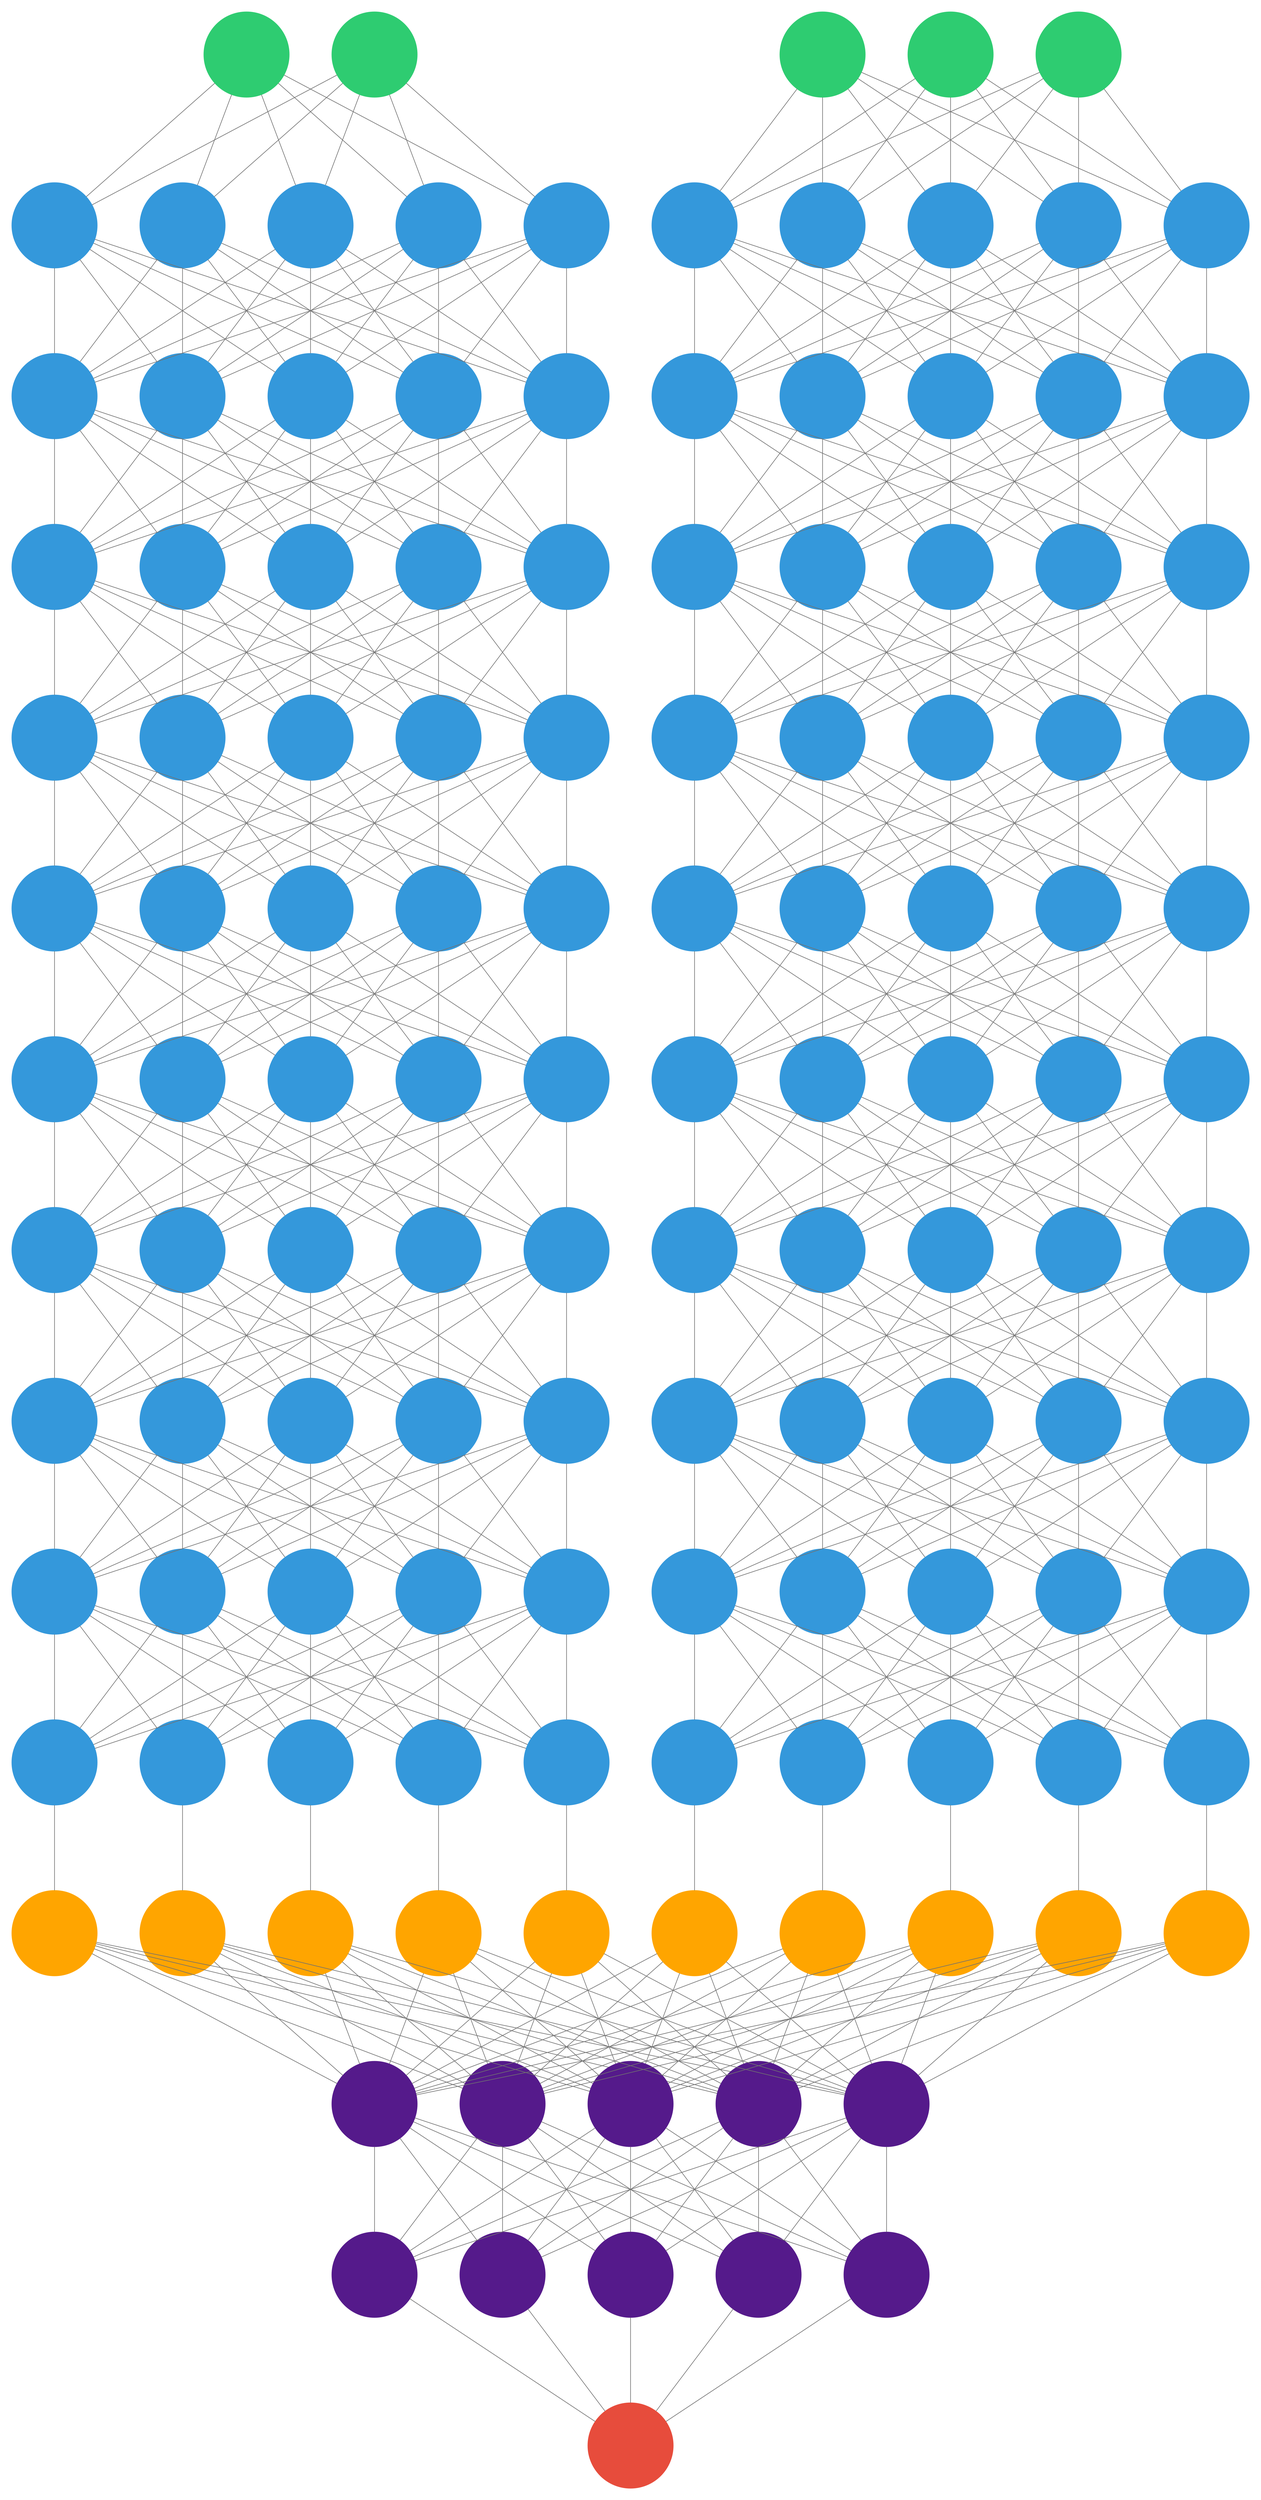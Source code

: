 digraph g {
	graph [nodesep=1 ranksep=2 splines=false]
	edge [arrowhead=none color="#707070"]
	subgraph cluster_intrinsic_input {
		color=white
		rank=same
		label="" labeljust=right labelloc=b
		intrinsic_input0 [label="" color="#2ecc71" fontcolor="#2ecc71" height=2 shape=circle style=filled width=2]
		rank=same
		intrinsic_input1 [label="" color="#2ecc71" fontcolor="#2ecc71" height=2 shape=circle style=filled width=2]
		rank=same
	}
	subgraph cluster_extrinsic_input {
		color=white
		rank=same
		label="" labeljust=right labelloc=b
		extrinsic_input0 [label="" color="#2ecc71" fontcolor="#2ecc71" height=2 shape=circle style=filled width=2]
		rank=same
		extrinsic_input1 [label="" color="#2ecc71" fontcolor="#2ecc71" height=2 shape=circle style=filled width=2]
		rank=same
		extrinsic_input2 [label="" color="#2ecc71" fontcolor="#2ecc71" height=2 shape=circle style=filled width=2]
		rank=same
	}
	intrinsic_input0 -> intrinsic_dense_00
	intrinsic_input1 -> intrinsic_dense_00
	intrinsic_input0 -> intrinsic_dense_01
	intrinsic_input1 -> intrinsic_dense_01
	intrinsic_input0 -> intrinsic_dense_02
	intrinsic_input1 -> intrinsic_dense_02
	intrinsic_input0 -> intrinsic_dense_03
	intrinsic_input1 -> intrinsic_dense_03
	intrinsic_input0 -> intrinsic_dense_04
	intrinsic_input1 -> intrinsic_dense_04
	subgraph cluster_intrinsic_dense_0 {
		color=white
		rank=same
		intrinsic_dense_00 [label="" color="#3498db" fontcolor="#3498db" height=2 shape=circle style=filled width=2]
		intrinsic_dense_01 [label="" color="#3498db" fontcolor="#3498db" height=2 shape=circle style=filled width=2]
		intrinsic_dense_02 [label="" color="#3498db" fontcolor="#3498db" height=2 shape=circle style=filled width=2]
		intrinsic_dense_03 [label="" color="#3498db" fontcolor="#3498db" height=2 shape=circle style=filled width=2]
		intrinsic_dense_04 [label="" color="#3498db" fontcolor="#3498db" height=2 shape=circle style=filled width=2]
	}
	extrinsic_input0 -> extrinsic_dense_00
	extrinsic_input1 -> extrinsic_dense_00
	extrinsic_input2 -> extrinsic_dense_00
	extrinsic_input0 -> extrinsic_dense_01
	extrinsic_input1 -> extrinsic_dense_01
	extrinsic_input2 -> extrinsic_dense_01
	extrinsic_input0 -> extrinsic_dense_02
	extrinsic_input1 -> extrinsic_dense_02
	extrinsic_input2 -> extrinsic_dense_02
	extrinsic_input0 -> extrinsic_dense_03
	extrinsic_input1 -> extrinsic_dense_03
	extrinsic_input2 -> extrinsic_dense_03
	extrinsic_input0 -> extrinsic_dense_04
	extrinsic_input1 -> extrinsic_dense_04
	extrinsic_input2 -> extrinsic_dense_04
	subgraph cluster_extrinsic_dense_0 {
		color=white
		rank=same
		extrinsic_dense_00 [label="" color="#3498db" fontcolor="#3498db" height=2 shape=circle style=filled width=2]
		extrinsic_dense_01 [label="" color="#3498db" fontcolor="#3498db" height=2 shape=circle style=filled width=2]
		extrinsic_dense_02 [label="" color="#3498db" fontcolor="#3498db" height=2 shape=circle style=filled width=2]
		extrinsic_dense_03 [label="" color="#3498db" fontcolor="#3498db" height=2 shape=circle style=filled width=2]
		extrinsic_dense_04 [label="" color="#3498db" fontcolor="#3498db" height=2 shape=circle style=filled width=2]
	}
	intrinsic_dense_00 -> intrinsic_dense_10
	intrinsic_dense_01 -> intrinsic_dense_10
	intrinsic_dense_02 -> intrinsic_dense_10
	intrinsic_dense_03 -> intrinsic_dense_10
	intrinsic_dense_04 -> intrinsic_dense_10
	intrinsic_dense_00 -> intrinsic_dense_11
	intrinsic_dense_01 -> intrinsic_dense_11
	intrinsic_dense_02 -> intrinsic_dense_11
	intrinsic_dense_03 -> intrinsic_dense_11
	intrinsic_dense_04 -> intrinsic_dense_11
	intrinsic_dense_00 -> intrinsic_dense_12
	intrinsic_dense_01 -> intrinsic_dense_12
	intrinsic_dense_02 -> intrinsic_dense_12
	intrinsic_dense_03 -> intrinsic_dense_12
	intrinsic_dense_04 -> intrinsic_dense_12
	intrinsic_dense_00 -> intrinsic_dense_13
	intrinsic_dense_01 -> intrinsic_dense_13
	intrinsic_dense_02 -> intrinsic_dense_13
	intrinsic_dense_03 -> intrinsic_dense_13
	intrinsic_dense_04 -> intrinsic_dense_13
	intrinsic_dense_00 -> intrinsic_dense_14
	intrinsic_dense_01 -> intrinsic_dense_14
	intrinsic_dense_02 -> intrinsic_dense_14
	intrinsic_dense_03 -> intrinsic_dense_14
	intrinsic_dense_04 -> intrinsic_dense_14
	subgraph cluster_intrinsic_dense_1 {
		color=white
		rank=same
		intrinsic_dense_10 [label="" color="#3498db" fontcolor="#3498db" height=2 shape=circle style=filled width=2]
		intrinsic_dense_11 [label="" color="#3498db" fontcolor="#3498db" height=2 shape=circle style=filled width=2]
		intrinsic_dense_12 [label="" color="#3498db" fontcolor="#3498db" height=2 shape=circle style=filled width=2]
		intrinsic_dense_13 [label="" color="#3498db" fontcolor="#3498db" height=2 shape=circle style=filled width=2]
		intrinsic_dense_14 [label="" color="#3498db" fontcolor="#3498db" height=2 shape=circle style=filled width=2]
	}
	extrinsic_dense_00 -> extrinsic_dense_10
	extrinsic_dense_01 -> extrinsic_dense_10
	extrinsic_dense_02 -> extrinsic_dense_10
	extrinsic_dense_03 -> extrinsic_dense_10
	extrinsic_dense_04 -> extrinsic_dense_10
	extrinsic_dense_00 -> extrinsic_dense_11
	extrinsic_dense_01 -> extrinsic_dense_11
	extrinsic_dense_02 -> extrinsic_dense_11
	extrinsic_dense_03 -> extrinsic_dense_11
	extrinsic_dense_04 -> extrinsic_dense_11
	extrinsic_dense_00 -> extrinsic_dense_12
	extrinsic_dense_01 -> extrinsic_dense_12
	extrinsic_dense_02 -> extrinsic_dense_12
	extrinsic_dense_03 -> extrinsic_dense_12
	extrinsic_dense_04 -> extrinsic_dense_12
	extrinsic_dense_00 -> extrinsic_dense_13
	extrinsic_dense_01 -> extrinsic_dense_13
	extrinsic_dense_02 -> extrinsic_dense_13
	extrinsic_dense_03 -> extrinsic_dense_13
	extrinsic_dense_04 -> extrinsic_dense_13
	extrinsic_dense_00 -> extrinsic_dense_14
	extrinsic_dense_01 -> extrinsic_dense_14
	extrinsic_dense_02 -> extrinsic_dense_14
	extrinsic_dense_03 -> extrinsic_dense_14
	extrinsic_dense_04 -> extrinsic_dense_14
	subgraph cluster_extrinsic_dense_1 {
		color=white
		rank=same
		extrinsic_dense_10 [label="" color="#3498db" fontcolor="#3498db" height=2 shape=circle style=filled width=2]
		extrinsic_dense_11 [label="" color="#3498db" fontcolor="#3498db" height=2 shape=circle style=filled width=2]
		extrinsic_dense_12 [label="" color="#3498db" fontcolor="#3498db" height=2 shape=circle style=filled width=2]
		extrinsic_dense_13 [label="" color="#3498db" fontcolor="#3498db" height=2 shape=circle style=filled width=2]
		extrinsic_dense_14 [label="" color="#3498db" fontcolor="#3498db" height=2 shape=circle style=filled width=2]
	}
	intrinsic_dense_10 -> intrinsic_dense_20
	intrinsic_dense_11 -> intrinsic_dense_20
	intrinsic_dense_12 -> intrinsic_dense_20
	intrinsic_dense_13 -> intrinsic_dense_20
	intrinsic_dense_14 -> intrinsic_dense_20
	intrinsic_dense_10 -> intrinsic_dense_21
	intrinsic_dense_11 -> intrinsic_dense_21
	intrinsic_dense_12 -> intrinsic_dense_21
	intrinsic_dense_13 -> intrinsic_dense_21
	intrinsic_dense_14 -> intrinsic_dense_21
	intrinsic_dense_10 -> intrinsic_dense_22
	intrinsic_dense_11 -> intrinsic_dense_22
	intrinsic_dense_12 -> intrinsic_dense_22
	intrinsic_dense_13 -> intrinsic_dense_22
	intrinsic_dense_14 -> intrinsic_dense_22
	intrinsic_dense_10 -> intrinsic_dense_23
	intrinsic_dense_11 -> intrinsic_dense_23
	intrinsic_dense_12 -> intrinsic_dense_23
	intrinsic_dense_13 -> intrinsic_dense_23
	intrinsic_dense_14 -> intrinsic_dense_23
	intrinsic_dense_10 -> intrinsic_dense_24
	intrinsic_dense_11 -> intrinsic_dense_24
	intrinsic_dense_12 -> intrinsic_dense_24
	intrinsic_dense_13 -> intrinsic_dense_24
	intrinsic_dense_14 -> intrinsic_dense_24
	subgraph cluster_intrinsic_dense_2 {
		color=white
		rank=same
		intrinsic_dense_20 [label="" color="#3498db" fontcolor="#3498db" height=2 shape=circle style=filled width=2]
		intrinsic_dense_21 [label="" color="#3498db" fontcolor="#3498db" height=2 shape=circle style=filled width=2]
		intrinsic_dense_22 [label="" color="#3498db" fontcolor="#3498db" height=2 shape=circle style=filled width=2]
		intrinsic_dense_23 [label="" color="#3498db" fontcolor="#3498db" height=2 shape=circle style=filled width=2]
		intrinsic_dense_24 [label="" color="#3498db" fontcolor="#3498db" height=2 shape=circle style=filled width=2]
	}
	extrinsic_dense_10 -> extrinsic_dense_20
	extrinsic_dense_11 -> extrinsic_dense_20
	extrinsic_dense_12 -> extrinsic_dense_20
	extrinsic_dense_13 -> extrinsic_dense_20
	extrinsic_dense_14 -> extrinsic_dense_20
	extrinsic_dense_10 -> extrinsic_dense_21
	extrinsic_dense_11 -> extrinsic_dense_21
	extrinsic_dense_12 -> extrinsic_dense_21
	extrinsic_dense_13 -> extrinsic_dense_21
	extrinsic_dense_14 -> extrinsic_dense_21
	extrinsic_dense_10 -> extrinsic_dense_22
	extrinsic_dense_11 -> extrinsic_dense_22
	extrinsic_dense_12 -> extrinsic_dense_22
	extrinsic_dense_13 -> extrinsic_dense_22
	extrinsic_dense_14 -> extrinsic_dense_22
	extrinsic_dense_10 -> extrinsic_dense_23
	extrinsic_dense_11 -> extrinsic_dense_23
	extrinsic_dense_12 -> extrinsic_dense_23
	extrinsic_dense_13 -> extrinsic_dense_23
	extrinsic_dense_14 -> extrinsic_dense_23
	extrinsic_dense_10 -> extrinsic_dense_24
	extrinsic_dense_11 -> extrinsic_dense_24
	extrinsic_dense_12 -> extrinsic_dense_24
	extrinsic_dense_13 -> extrinsic_dense_24
	extrinsic_dense_14 -> extrinsic_dense_24
	subgraph cluster_extrinsic_dense_2 {
		color=white
		rank=same
		extrinsic_dense_20 [label="" color="#3498db" fontcolor="#3498db" height=2 shape=circle style=filled width=2]
		extrinsic_dense_21 [label="" color="#3498db" fontcolor="#3498db" height=2 shape=circle style=filled width=2]
		extrinsic_dense_22 [label="" color="#3498db" fontcolor="#3498db" height=2 shape=circle style=filled width=2]
		extrinsic_dense_23 [label="" color="#3498db" fontcolor="#3498db" height=2 shape=circle style=filled width=2]
		extrinsic_dense_24 [label="" color="#3498db" fontcolor="#3498db" height=2 shape=circle style=filled width=2]
	}
	intrinsic_dense_20 -> intrinsic_dense_30
	intrinsic_dense_21 -> intrinsic_dense_30
	intrinsic_dense_22 -> intrinsic_dense_30
	intrinsic_dense_23 -> intrinsic_dense_30
	intrinsic_dense_24 -> intrinsic_dense_30
	intrinsic_dense_20 -> intrinsic_dense_31
	intrinsic_dense_21 -> intrinsic_dense_31
	intrinsic_dense_22 -> intrinsic_dense_31
	intrinsic_dense_23 -> intrinsic_dense_31
	intrinsic_dense_24 -> intrinsic_dense_31
	intrinsic_dense_20 -> intrinsic_dense_32
	intrinsic_dense_21 -> intrinsic_dense_32
	intrinsic_dense_22 -> intrinsic_dense_32
	intrinsic_dense_23 -> intrinsic_dense_32
	intrinsic_dense_24 -> intrinsic_dense_32
	intrinsic_dense_20 -> intrinsic_dense_33
	intrinsic_dense_21 -> intrinsic_dense_33
	intrinsic_dense_22 -> intrinsic_dense_33
	intrinsic_dense_23 -> intrinsic_dense_33
	intrinsic_dense_24 -> intrinsic_dense_33
	intrinsic_dense_20 -> intrinsic_dense_34
	intrinsic_dense_21 -> intrinsic_dense_34
	intrinsic_dense_22 -> intrinsic_dense_34
	intrinsic_dense_23 -> intrinsic_dense_34
	intrinsic_dense_24 -> intrinsic_dense_34
	subgraph cluster_intrinsic_dense_3 {
		color=white
		rank=same
		intrinsic_dense_30 [label="" color="#3498db" fontcolor="#3498db" height=2 shape=circle style=filled width=2]
		intrinsic_dense_31 [label="" color="#3498db" fontcolor="#3498db" height=2 shape=circle style=filled width=2]
		intrinsic_dense_32 [label="" color="#3498db" fontcolor="#3498db" height=2 shape=circle style=filled width=2]
		intrinsic_dense_33 [label="" color="#3498db" fontcolor="#3498db" height=2 shape=circle style=filled width=2]
		intrinsic_dense_34 [label="" color="#3498db" fontcolor="#3498db" height=2 shape=circle style=filled width=2]
	}
	extrinsic_dense_20 -> extrinsic_dense_30
	extrinsic_dense_21 -> extrinsic_dense_30
	extrinsic_dense_22 -> extrinsic_dense_30
	extrinsic_dense_23 -> extrinsic_dense_30
	extrinsic_dense_24 -> extrinsic_dense_30
	extrinsic_dense_20 -> extrinsic_dense_31
	extrinsic_dense_21 -> extrinsic_dense_31
	extrinsic_dense_22 -> extrinsic_dense_31
	extrinsic_dense_23 -> extrinsic_dense_31
	extrinsic_dense_24 -> extrinsic_dense_31
	extrinsic_dense_20 -> extrinsic_dense_32
	extrinsic_dense_21 -> extrinsic_dense_32
	extrinsic_dense_22 -> extrinsic_dense_32
	extrinsic_dense_23 -> extrinsic_dense_32
	extrinsic_dense_24 -> extrinsic_dense_32
	extrinsic_dense_20 -> extrinsic_dense_33
	extrinsic_dense_21 -> extrinsic_dense_33
	extrinsic_dense_22 -> extrinsic_dense_33
	extrinsic_dense_23 -> extrinsic_dense_33
	extrinsic_dense_24 -> extrinsic_dense_33
	extrinsic_dense_20 -> extrinsic_dense_34
	extrinsic_dense_21 -> extrinsic_dense_34
	extrinsic_dense_22 -> extrinsic_dense_34
	extrinsic_dense_23 -> extrinsic_dense_34
	extrinsic_dense_24 -> extrinsic_dense_34
	subgraph cluster_extrinsic_dense_3 {
		color=white
		rank=same
		extrinsic_dense_30 [label="" color="#3498db" fontcolor="#3498db" height=2 shape=circle style=filled width=2]
		extrinsic_dense_31 [label="" color="#3498db" fontcolor="#3498db" height=2 shape=circle style=filled width=2]
		extrinsic_dense_32 [label="" color="#3498db" fontcolor="#3498db" height=2 shape=circle style=filled width=2]
		extrinsic_dense_33 [label="" color="#3498db" fontcolor="#3498db" height=2 shape=circle style=filled width=2]
		extrinsic_dense_34 [label="" color="#3498db" fontcolor="#3498db" height=2 shape=circle style=filled width=2]
	}
	intrinsic_dense_30 -> intrinsic_dense_40
	intrinsic_dense_31 -> intrinsic_dense_40
	intrinsic_dense_32 -> intrinsic_dense_40
	intrinsic_dense_33 -> intrinsic_dense_40
	intrinsic_dense_34 -> intrinsic_dense_40
	intrinsic_dense_30 -> intrinsic_dense_41
	intrinsic_dense_31 -> intrinsic_dense_41
	intrinsic_dense_32 -> intrinsic_dense_41
	intrinsic_dense_33 -> intrinsic_dense_41
	intrinsic_dense_34 -> intrinsic_dense_41
	intrinsic_dense_30 -> intrinsic_dense_42
	intrinsic_dense_31 -> intrinsic_dense_42
	intrinsic_dense_32 -> intrinsic_dense_42
	intrinsic_dense_33 -> intrinsic_dense_42
	intrinsic_dense_34 -> intrinsic_dense_42
	intrinsic_dense_30 -> intrinsic_dense_43
	intrinsic_dense_31 -> intrinsic_dense_43
	intrinsic_dense_32 -> intrinsic_dense_43
	intrinsic_dense_33 -> intrinsic_dense_43
	intrinsic_dense_34 -> intrinsic_dense_43
	intrinsic_dense_30 -> intrinsic_dense_44
	intrinsic_dense_31 -> intrinsic_dense_44
	intrinsic_dense_32 -> intrinsic_dense_44
	intrinsic_dense_33 -> intrinsic_dense_44
	intrinsic_dense_34 -> intrinsic_dense_44
	subgraph cluster_intrinsic_dense_4 {
		color=white
		rank=same
		intrinsic_dense_40 [label="" color="#3498db" fontcolor="#3498db" height=2 shape=circle style=filled width=2]
		intrinsic_dense_41 [label="" color="#3498db" fontcolor="#3498db" height=2 shape=circle style=filled width=2]
		intrinsic_dense_42 [label="" color="#3498db" fontcolor="#3498db" height=2 shape=circle style=filled width=2]
		intrinsic_dense_43 [label="" color="#3498db" fontcolor="#3498db" height=2 shape=circle style=filled width=2]
		intrinsic_dense_44 [label="" color="#3498db" fontcolor="#3498db" height=2 shape=circle style=filled width=2]
	}
	extrinsic_dense_30 -> extrinsic_dense_40
	extrinsic_dense_31 -> extrinsic_dense_40
	extrinsic_dense_32 -> extrinsic_dense_40
	extrinsic_dense_33 -> extrinsic_dense_40
	extrinsic_dense_34 -> extrinsic_dense_40
	extrinsic_dense_30 -> extrinsic_dense_41
	extrinsic_dense_31 -> extrinsic_dense_41
	extrinsic_dense_32 -> extrinsic_dense_41
	extrinsic_dense_33 -> extrinsic_dense_41
	extrinsic_dense_34 -> extrinsic_dense_41
	extrinsic_dense_30 -> extrinsic_dense_42
	extrinsic_dense_31 -> extrinsic_dense_42
	extrinsic_dense_32 -> extrinsic_dense_42
	extrinsic_dense_33 -> extrinsic_dense_42
	extrinsic_dense_34 -> extrinsic_dense_42
	extrinsic_dense_30 -> extrinsic_dense_43
	extrinsic_dense_31 -> extrinsic_dense_43
	extrinsic_dense_32 -> extrinsic_dense_43
	extrinsic_dense_33 -> extrinsic_dense_43
	extrinsic_dense_34 -> extrinsic_dense_43
	extrinsic_dense_30 -> extrinsic_dense_44
	extrinsic_dense_31 -> extrinsic_dense_44
	extrinsic_dense_32 -> extrinsic_dense_44
	extrinsic_dense_33 -> extrinsic_dense_44
	extrinsic_dense_34 -> extrinsic_dense_44
	subgraph cluster_extrinsic_dense_4 {
		color=white
		rank=same
		extrinsic_dense_40 [label="" color="#3498db" fontcolor="#3498db" height=2 shape=circle style=filled width=2]
		extrinsic_dense_41 [label="" color="#3498db" fontcolor="#3498db" height=2 shape=circle style=filled width=2]
		extrinsic_dense_42 [label="" color="#3498db" fontcolor="#3498db" height=2 shape=circle style=filled width=2]
		extrinsic_dense_43 [label="" color="#3498db" fontcolor="#3498db" height=2 shape=circle style=filled width=2]
		extrinsic_dense_44 [label="" color="#3498db" fontcolor="#3498db" height=2 shape=circle style=filled width=2]
	}
	intrinsic_dense_40 -> intrinsic_dense_50
	intrinsic_dense_41 -> intrinsic_dense_50
	intrinsic_dense_42 -> intrinsic_dense_50
	intrinsic_dense_43 -> intrinsic_dense_50
	intrinsic_dense_44 -> intrinsic_dense_50
	intrinsic_dense_40 -> intrinsic_dense_51
	intrinsic_dense_41 -> intrinsic_dense_51
	intrinsic_dense_42 -> intrinsic_dense_51
	intrinsic_dense_43 -> intrinsic_dense_51
	intrinsic_dense_44 -> intrinsic_dense_51
	intrinsic_dense_40 -> intrinsic_dense_52
	intrinsic_dense_41 -> intrinsic_dense_52
	intrinsic_dense_42 -> intrinsic_dense_52
	intrinsic_dense_43 -> intrinsic_dense_52
	intrinsic_dense_44 -> intrinsic_dense_52
	intrinsic_dense_40 -> intrinsic_dense_53
	intrinsic_dense_41 -> intrinsic_dense_53
	intrinsic_dense_42 -> intrinsic_dense_53
	intrinsic_dense_43 -> intrinsic_dense_53
	intrinsic_dense_44 -> intrinsic_dense_53
	intrinsic_dense_40 -> intrinsic_dense_54
	intrinsic_dense_41 -> intrinsic_dense_54
	intrinsic_dense_42 -> intrinsic_dense_54
	intrinsic_dense_43 -> intrinsic_dense_54
	intrinsic_dense_44 -> intrinsic_dense_54
	subgraph cluster_intrinsic_dense_5 {
		color=white
		rank=same
		intrinsic_dense_50 [label="" color="#3498db" fontcolor="#3498db" height=2 shape=circle style=filled width=2]
		intrinsic_dense_51 [label="" color="#3498db" fontcolor="#3498db" height=2 shape=circle style=filled width=2]
		intrinsic_dense_52 [label="" color="#3498db" fontcolor="#3498db" height=2 shape=circle style=filled width=2]
		intrinsic_dense_53 [label="" color="#3498db" fontcolor="#3498db" height=2 shape=circle style=filled width=2]
		intrinsic_dense_54 [label="" color="#3498db" fontcolor="#3498db" height=2 shape=circle style=filled width=2]
	}
	extrinsic_dense_40 -> extrinsic_dense_50
	extrinsic_dense_41 -> extrinsic_dense_50
	extrinsic_dense_42 -> extrinsic_dense_50
	extrinsic_dense_43 -> extrinsic_dense_50
	extrinsic_dense_44 -> extrinsic_dense_50
	extrinsic_dense_40 -> extrinsic_dense_51
	extrinsic_dense_41 -> extrinsic_dense_51
	extrinsic_dense_42 -> extrinsic_dense_51
	extrinsic_dense_43 -> extrinsic_dense_51
	extrinsic_dense_44 -> extrinsic_dense_51
	extrinsic_dense_40 -> extrinsic_dense_52
	extrinsic_dense_41 -> extrinsic_dense_52
	extrinsic_dense_42 -> extrinsic_dense_52
	extrinsic_dense_43 -> extrinsic_dense_52
	extrinsic_dense_44 -> extrinsic_dense_52
	extrinsic_dense_40 -> extrinsic_dense_53
	extrinsic_dense_41 -> extrinsic_dense_53
	extrinsic_dense_42 -> extrinsic_dense_53
	extrinsic_dense_43 -> extrinsic_dense_53
	extrinsic_dense_44 -> extrinsic_dense_53
	extrinsic_dense_40 -> extrinsic_dense_54
	extrinsic_dense_41 -> extrinsic_dense_54
	extrinsic_dense_42 -> extrinsic_dense_54
	extrinsic_dense_43 -> extrinsic_dense_54
	extrinsic_dense_44 -> extrinsic_dense_54
	subgraph cluster_extrinsic_dense_5 {
		color=white
		rank=same
		extrinsic_dense_50 [label="" color="#3498db" fontcolor="#3498db" height=2 shape=circle style=filled width=2]
		extrinsic_dense_51 [label="" color="#3498db" fontcolor="#3498db" height=2 shape=circle style=filled width=2]
		extrinsic_dense_52 [label="" color="#3498db" fontcolor="#3498db" height=2 shape=circle style=filled width=2]
		extrinsic_dense_53 [label="" color="#3498db" fontcolor="#3498db" height=2 shape=circle style=filled width=2]
		extrinsic_dense_54 [label="" color="#3498db" fontcolor="#3498db" height=2 shape=circle style=filled width=2]
	}
	intrinsic_dense_50 -> intrinsic_dense_60
	intrinsic_dense_51 -> intrinsic_dense_60
	intrinsic_dense_52 -> intrinsic_dense_60
	intrinsic_dense_53 -> intrinsic_dense_60
	intrinsic_dense_54 -> intrinsic_dense_60
	intrinsic_dense_50 -> intrinsic_dense_61
	intrinsic_dense_51 -> intrinsic_dense_61
	intrinsic_dense_52 -> intrinsic_dense_61
	intrinsic_dense_53 -> intrinsic_dense_61
	intrinsic_dense_54 -> intrinsic_dense_61
	intrinsic_dense_50 -> intrinsic_dense_62
	intrinsic_dense_51 -> intrinsic_dense_62
	intrinsic_dense_52 -> intrinsic_dense_62
	intrinsic_dense_53 -> intrinsic_dense_62
	intrinsic_dense_54 -> intrinsic_dense_62
	intrinsic_dense_50 -> intrinsic_dense_63
	intrinsic_dense_51 -> intrinsic_dense_63
	intrinsic_dense_52 -> intrinsic_dense_63
	intrinsic_dense_53 -> intrinsic_dense_63
	intrinsic_dense_54 -> intrinsic_dense_63
	intrinsic_dense_50 -> intrinsic_dense_64
	intrinsic_dense_51 -> intrinsic_dense_64
	intrinsic_dense_52 -> intrinsic_dense_64
	intrinsic_dense_53 -> intrinsic_dense_64
	intrinsic_dense_54 -> intrinsic_dense_64
	subgraph cluster_intrinsic_dense_6 {
		color=white
		rank=same
		intrinsic_dense_60 [label="" color="#3498db" fontcolor="#3498db" height=2 shape=circle style=filled width=2]
		intrinsic_dense_61 [label="" color="#3498db" fontcolor="#3498db" height=2 shape=circle style=filled width=2]
		intrinsic_dense_62 [label="" color="#3498db" fontcolor="#3498db" height=2 shape=circle style=filled width=2]
		intrinsic_dense_63 [label="" color="#3498db" fontcolor="#3498db" height=2 shape=circle style=filled width=2]
		intrinsic_dense_64 [label="" color="#3498db" fontcolor="#3498db" height=2 shape=circle style=filled width=2]
	}
	extrinsic_dense_50 -> extrinsic_dense_60
	extrinsic_dense_51 -> extrinsic_dense_60
	extrinsic_dense_52 -> extrinsic_dense_60
	extrinsic_dense_53 -> extrinsic_dense_60
	extrinsic_dense_54 -> extrinsic_dense_60
	extrinsic_dense_50 -> extrinsic_dense_61
	extrinsic_dense_51 -> extrinsic_dense_61
	extrinsic_dense_52 -> extrinsic_dense_61
	extrinsic_dense_53 -> extrinsic_dense_61
	extrinsic_dense_54 -> extrinsic_dense_61
	extrinsic_dense_50 -> extrinsic_dense_62
	extrinsic_dense_51 -> extrinsic_dense_62
	extrinsic_dense_52 -> extrinsic_dense_62
	extrinsic_dense_53 -> extrinsic_dense_62
	extrinsic_dense_54 -> extrinsic_dense_62
	extrinsic_dense_50 -> extrinsic_dense_63
	extrinsic_dense_51 -> extrinsic_dense_63
	extrinsic_dense_52 -> extrinsic_dense_63
	extrinsic_dense_53 -> extrinsic_dense_63
	extrinsic_dense_54 -> extrinsic_dense_63
	extrinsic_dense_50 -> extrinsic_dense_64
	extrinsic_dense_51 -> extrinsic_dense_64
	extrinsic_dense_52 -> extrinsic_dense_64
	extrinsic_dense_53 -> extrinsic_dense_64
	extrinsic_dense_54 -> extrinsic_dense_64
	subgraph cluster_extrinsic_dense_6 {
		color=white
		rank=same
		extrinsic_dense_60 [label="" color="#3498db" fontcolor="#3498db" height=2 shape=circle style=filled width=2]
		extrinsic_dense_61 [label="" color="#3498db" fontcolor="#3498db" height=2 shape=circle style=filled width=2]
		extrinsic_dense_62 [label="" color="#3498db" fontcolor="#3498db" height=2 shape=circle style=filled width=2]
		extrinsic_dense_63 [label="" color="#3498db" fontcolor="#3498db" height=2 shape=circle style=filled width=2]
		extrinsic_dense_64 [label="" color="#3498db" fontcolor="#3498db" height=2 shape=circle style=filled width=2]
	}
	intrinsic_dense_60 -> intrinsic_dense_70
	intrinsic_dense_61 -> intrinsic_dense_70
	intrinsic_dense_62 -> intrinsic_dense_70
	intrinsic_dense_63 -> intrinsic_dense_70
	intrinsic_dense_64 -> intrinsic_dense_70
	intrinsic_dense_60 -> intrinsic_dense_71
	intrinsic_dense_61 -> intrinsic_dense_71
	intrinsic_dense_62 -> intrinsic_dense_71
	intrinsic_dense_63 -> intrinsic_dense_71
	intrinsic_dense_64 -> intrinsic_dense_71
	intrinsic_dense_60 -> intrinsic_dense_72
	intrinsic_dense_61 -> intrinsic_dense_72
	intrinsic_dense_62 -> intrinsic_dense_72
	intrinsic_dense_63 -> intrinsic_dense_72
	intrinsic_dense_64 -> intrinsic_dense_72
	intrinsic_dense_60 -> intrinsic_dense_73
	intrinsic_dense_61 -> intrinsic_dense_73
	intrinsic_dense_62 -> intrinsic_dense_73
	intrinsic_dense_63 -> intrinsic_dense_73
	intrinsic_dense_64 -> intrinsic_dense_73
	intrinsic_dense_60 -> intrinsic_dense_74
	intrinsic_dense_61 -> intrinsic_dense_74
	intrinsic_dense_62 -> intrinsic_dense_74
	intrinsic_dense_63 -> intrinsic_dense_74
	intrinsic_dense_64 -> intrinsic_dense_74
	subgraph cluster_intrinsic_dense_7 {
		color=white
		rank=same
		intrinsic_dense_70 [label="" color="#3498db" fontcolor="#3498db" height=2 shape=circle style=filled width=2]
		intrinsic_dense_71 [label="" color="#3498db" fontcolor="#3498db" height=2 shape=circle style=filled width=2]
		intrinsic_dense_72 [label="" color="#3498db" fontcolor="#3498db" height=2 shape=circle style=filled width=2]
		intrinsic_dense_73 [label="" color="#3498db" fontcolor="#3498db" height=2 shape=circle style=filled width=2]
		intrinsic_dense_74 [label="" color="#3498db" fontcolor="#3498db" height=2 shape=circle style=filled width=2]
	}
	extrinsic_dense_60 -> extrinsic_dense_70
	extrinsic_dense_61 -> extrinsic_dense_70
	extrinsic_dense_62 -> extrinsic_dense_70
	extrinsic_dense_63 -> extrinsic_dense_70
	extrinsic_dense_64 -> extrinsic_dense_70
	extrinsic_dense_60 -> extrinsic_dense_71
	extrinsic_dense_61 -> extrinsic_dense_71
	extrinsic_dense_62 -> extrinsic_dense_71
	extrinsic_dense_63 -> extrinsic_dense_71
	extrinsic_dense_64 -> extrinsic_dense_71
	extrinsic_dense_60 -> extrinsic_dense_72
	extrinsic_dense_61 -> extrinsic_dense_72
	extrinsic_dense_62 -> extrinsic_dense_72
	extrinsic_dense_63 -> extrinsic_dense_72
	extrinsic_dense_64 -> extrinsic_dense_72
	extrinsic_dense_60 -> extrinsic_dense_73
	extrinsic_dense_61 -> extrinsic_dense_73
	extrinsic_dense_62 -> extrinsic_dense_73
	extrinsic_dense_63 -> extrinsic_dense_73
	extrinsic_dense_64 -> extrinsic_dense_73
	extrinsic_dense_60 -> extrinsic_dense_74
	extrinsic_dense_61 -> extrinsic_dense_74
	extrinsic_dense_62 -> extrinsic_dense_74
	extrinsic_dense_63 -> extrinsic_dense_74
	extrinsic_dense_64 -> extrinsic_dense_74
	subgraph cluster_extrinsic_dense_7 {
		color=white
		rank=same
		extrinsic_dense_70 [label="" color="#3498db" fontcolor="#3498db" height=2 shape=circle style=filled width=2]
		extrinsic_dense_71 [label="" color="#3498db" fontcolor="#3498db" height=2 shape=circle style=filled width=2]
		extrinsic_dense_72 [label="" color="#3498db" fontcolor="#3498db" height=2 shape=circle style=filled width=2]
		extrinsic_dense_73 [label="" color="#3498db" fontcolor="#3498db" height=2 shape=circle style=filled width=2]
		extrinsic_dense_74 [label="" color="#3498db" fontcolor="#3498db" height=2 shape=circle style=filled width=2]
	}
	intrinsic_dense_70 -> intrinsic_dense_80
	intrinsic_dense_71 -> intrinsic_dense_80
	intrinsic_dense_72 -> intrinsic_dense_80
	intrinsic_dense_73 -> intrinsic_dense_80
	intrinsic_dense_74 -> intrinsic_dense_80
	intrinsic_dense_70 -> intrinsic_dense_81
	intrinsic_dense_71 -> intrinsic_dense_81
	intrinsic_dense_72 -> intrinsic_dense_81
	intrinsic_dense_73 -> intrinsic_dense_81
	intrinsic_dense_74 -> intrinsic_dense_81
	intrinsic_dense_70 -> intrinsic_dense_82
	intrinsic_dense_71 -> intrinsic_dense_82
	intrinsic_dense_72 -> intrinsic_dense_82
	intrinsic_dense_73 -> intrinsic_dense_82
	intrinsic_dense_74 -> intrinsic_dense_82
	intrinsic_dense_70 -> intrinsic_dense_83
	intrinsic_dense_71 -> intrinsic_dense_83
	intrinsic_dense_72 -> intrinsic_dense_83
	intrinsic_dense_73 -> intrinsic_dense_83
	intrinsic_dense_74 -> intrinsic_dense_83
	intrinsic_dense_70 -> intrinsic_dense_84
	intrinsic_dense_71 -> intrinsic_dense_84
	intrinsic_dense_72 -> intrinsic_dense_84
	intrinsic_dense_73 -> intrinsic_dense_84
	intrinsic_dense_74 -> intrinsic_dense_84
	subgraph cluster_intrinsic_dense_8 {
		color=white
		rank=same
		intrinsic_dense_80 [label="" color="#3498db" fontcolor="#3498db" height=2 shape=circle style=filled width=2]
		intrinsic_dense_81 [label="" color="#3498db" fontcolor="#3498db" height=2 shape=circle style=filled width=2]
		intrinsic_dense_82 [label="" color="#3498db" fontcolor="#3498db" height=2 shape=circle style=filled width=2]
		intrinsic_dense_83 [label="" color="#3498db" fontcolor="#3498db" height=2 shape=circle style=filled width=2]
		intrinsic_dense_84 [label="" color="#3498db" fontcolor="#3498db" height=2 shape=circle style=filled width=2]
	}
	extrinsic_dense_70 -> extrinsic_dense_80
	extrinsic_dense_71 -> extrinsic_dense_80
	extrinsic_dense_72 -> extrinsic_dense_80
	extrinsic_dense_73 -> extrinsic_dense_80
	extrinsic_dense_74 -> extrinsic_dense_80
	extrinsic_dense_70 -> extrinsic_dense_81
	extrinsic_dense_71 -> extrinsic_dense_81
	extrinsic_dense_72 -> extrinsic_dense_81
	extrinsic_dense_73 -> extrinsic_dense_81
	extrinsic_dense_74 -> extrinsic_dense_81
	extrinsic_dense_70 -> extrinsic_dense_82
	extrinsic_dense_71 -> extrinsic_dense_82
	extrinsic_dense_72 -> extrinsic_dense_82
	extrinsic_dense_73 -> extrinsic_dense_82
	extrinsic_dense_74 -> extrinsic_dense_82
	extrinsic_dense_70 -> extrinsic_dense_83
	extrinsic_dense_71 -> extrinsic_dense_83
	extrinsic_dense_72 -> extrinsic_dense_83
	extrinsic_dense_73 -> extrinsic_dense_83
	extrinsic_dense_74 -> extrinsic_dense_83
	extrinsic_dense_70 -> extrinsic_dense_84
	extrinsic_dense_71 -> extrinsic_dense_84
	extrinsic_dense_72 -> extrinsic_dense_84
	extrinsic_dense_73 -> extrinsic_dense_84
	extrinsic_dense_74 -> extrinsic_dense_84
	subgraph cluster_extrinsic_dense_8 {
		color=white
		rank=same
		extrinsic_dense_80 [label="" color="#3498db" fontcolor="#3498db" height=2 shape=circle style=filled width=2]
		extrinsic_dense_81 [label="" color="#3498db" fontcolor="#3498db" height=2 shape=circle style=filled width=2]
		extrinsic_dense_82 [label="" color="#3498db" fontcolor="#3498db" height=2 shape=circle style=filled width=2]
		extrinsic_dense_83 [label="" color="#3498db" fontcolor="#3498db" height=2 shape=circle style=filled width=2]
		extrinsic_dense_84 [label="" color="#3498db" fontcolor="#3498db" height=2 shape=circle style=filled width=2]
	}
	intrinsic_dense_80 -> intrinsic_dense_90
	intrinsic_dense_81 -> intrinsic_dense_90
	intrinsic_dense_82 -> intrinsic_dense_90
	intrinsic_dense_83 -> intrinsic_dense_90
	intrinsic_dense_84 -> intrinsic_dense_90
	intrinsic_dense_80 -> intrinsic_dense_91
	intrinsic_dense_81 -> intrinsic_dense_91
	intrinsic_dense_82 -> intrinsic_dense_91
	intrinsic_dense_83 -> intrinsic_dense_91
	intrinsic_dense_84 -> intrinsic_dense_91
	intrinsic_dense_80 -> intrinsic_dense_92
	intrinsic_dense_81 -> intrinsic_dense_92
	intrinsic_dense_82 -> intrinsic_dense_92
	intrinsic_dense_83 -> intrinsic_dense_92
	intrinsic_dense_84 -> intrinsic_dense_92
	intrinsic_dense_80 -> intrinsic_dense_93
	intrinsic_dense_81 -> intrinsic_dense_93
	intrinsic_dense_82 -> intrinsic_dense_93
	intrinsic_dense_83 -> intrinsic_dense_93
	intrinsic_dense_84 -> intrinsic_dense_93
	intrinsic_dense_80 -> intrinsic_dense_94
	intrinsic_dense_81 -> intrinsic_dense_94
	intrinsic_dense_82 -> intrinsic_dense_94
	intrinsic_dense_83 -> intrinsic_dense_94
	intrinsic_dense_84 -> intrinsic_dense_94
	subgraph cluster_intrinsic_dense_9 {
		color=white
		rank=same
		intrinsic_dense_90 [label="" color="#3498db" fontcolor="#3498db" height=2 shape=circle style=filled width=2]
		intrinsic_dense_91 [label="" color="#3498db" fontcolor="#3498db" height=2 shape=circle style=filled width=2]
		intrinsic_dense_92 [label="" color="#3498db" fontcolor="#3498db" height=2 shape=circle style=filled width=2]
		intrinsic_dense_93 [label="" color="#3498db" fontcolor="#3498db" height=2 shape=circle style=filled width=2]
		intrinsic_dense_94 [label="" color="#3498db" fontcolor="#3498db" height=2 shape=circle style=filled width=2]
	}
	extrinsic_dense_80 -> extrinsic_dense_90
	extrinsic_dense_81 -> extrinsic_dense_90
	extrinsic_dense_82 -> extrinsic_dense_90
	extrinsic_dense_83 -> extrinsic_dense_90
	extrinsic_dense_84 -> extrinsic_dense_90
	extrinsic_dense_80 -> extrinsic_dense_91
	extrinsic_dense_81 -> extrinsic_dense_91
	extrinsic_dense_82 -> extrinsic_dense_91
	extrinsic_dense_83 -> extrinsic_dense_91
	extrinsic_dense_84 -> extrinsic_dense_91
	extrinsic_dense_80 -> extrinsic_dense_92
	extrinsic_dense_81 -> extrinsic_dense_92
	extrinsic_dense_82 -> extrinsic_dense_92
	extrinsic_dense_83 -> extrinsic_dense_92
	extrinsic_dense_84 -> extrinsic_dense_92
	extrinsic_dense_80 -> extrinsic_dense_93
	extrinsic_dense_81 -> extrinsic_dense_93
	extrinsic_dense_82 -> extrinsic_dense_93
	extrinsic_dense_83 -> extrinsic_dense_93
	extrinsic_dense_84 -> extrinsic_dense_93
	extrinsic_dense_80 -> extrinsic_dense_94
	extrinsic_dense_81 -> extrinsic_dense_94
	extrinsic_dense_82 -> extrinsic_dense_94
	extrinsic_dense_83 -> extrinsic_dense_94
	extrinsic_dense_84 -> extrinsic_dense_94
	subgraph cluster_extrinsic_dense_9 {
		color=white
		rank=same
		extrinsic_dense_90 [label="" color="#3498db" fontcolor="#3498db" height=2 shape=circle style=filled width=2]
		extrinsic_dense_91 [label="" color="#3498db" fontcolor="#3498db" height=2 shape=circle style=filled width=2]
		extrinsic_dense_92 [label="" color="#3498db" fontcolor="#3498db" height=2 shape=circle style=filled width=2]
		extrinsic_dense_93 [label="" color="#3498db" fontcolor="#3498db" height=2 shape=circle style=filled width=2]
		extrinsic_dense_94 [label="" color="#3498db" fontcolor="#3498db" height=2 shape=circle style=filled width=2]
	}
	intrinsic_dense_90 -> merge_intrinsic_extrinsic0
	intrinsic_dense_91 -> merge_intrinsic_extrinsic1
	intrinsic_dense_92 -> merge_intrinsic_extrinsic2
	intrinsic_dense_93 -> merge_intrinsic_extrinsic3
	intrinsic_dense_94 -> merge_intrinsic_extrinsic4
	extrinsic_dense_90 -> merge_intrinsic_extrinsic5
	extrinsic_dense_91 -> merge_intrinsic_extrinsic6
	extrinsic_dense_92 -> merge_intrinsic_extrinsic7
	extrinsic_dense_93 -> merge_intrinsic_extrinsic8
	extrinsic_dense_94 -> merge_intrinsic_extrinsic9
	subgraph cluster_merge_intrinsic_extrinsic {
		color=white
		rank=same
		merge_intrinsic_extrinsic0 [label="" color="#ffa500" fontcolor="#ffa500" height=2 shape=circle style=filled width=2]
		merge_intrinsic_extrinsic1 [label="" color="#ffa500" fontcolor="#ffa500" height=2 shape=circle style=filled width=2]
		merge_intrinsic_extrinsic2 [label="" color="#ffa500" fontcolor="#ffa500" height=2 shape=circle style=filled width=2]
		merge_intrinsic_extrinsic3 [label="" color="#ffa500" fontcolor="#ffa500" height=2 shape=circle style=filled width=2]
		merge_intrinsic_extrinsic4 [label="" color="#ffa500" fontcolor="#ffa500" height=2 shape=circle style=filled width=2]
		merge_intrinsic_extrinsic5 [label="" color="#ffa500" fontcolor="#ffa500" height=2 shape=circle style=filled width=2]
		merge_intrinsic_extrinsic6 [label="" color="#ffa500" fontcolor="#ffa500" height=2 shape=circle style=filled width=2]
		merge_intrinsic_extrinsic7 [label="" color="#ffa500" fontcolor="#ffa500" height=2 shape=circle style=filled width=2]
		merge_intrinsic_extrinsic8 [label="" color="#ffa500" fontcolor="#ffa500" height=2 shape=circle style=filled width=2]
		merge_intrinsic_extrinsic9 [label="" color="#ffa500" fontcolor="#ffa500" height=2 shape=circle style=filled width=2]
	}
	merge_intrinsic_extrinsic0 -> mixed_dense_00
	merge_intrinsic_extrinsic1 -> mixed_dense_00
	merge_intrinsic_extrinsic2 -> mixed_dense_00
	merge_intrinsic_extrinsic3 -> mixed_dense_00
	merge_intrinsic_extrinsic4 -> mixed_dense_00
	merge_intrinsic_extrinsic5 -> mixed_dense_00
	merge_intrinsic_extrinsic6 -> mixed_dense_00
	merge_intrinsic_extrinsic7 -> mixed_dense_00
	merge_intrinsic_extrinsic8 -> mixed_dense_00
	merge_intrinsic_extrinsic9 -> mixed_dense_00
	merge_intrinsic_extrinsic0 -> mixed_dense_01
	merge_intrinsic_extrinsic1 -> mixed_dense_01
	merge_intrinsic_extrinsic2 -> mixed_dense_01
	merge_intrinsic_extrinsic3 -> mixed_dense_01
	merge_intrinsic_extrinsic4 -> mixed_dense_01
	merge_intrinsic_extrinsic5 -> mixed_dense_01
	merge_intrinsic_extrinsic6 -> mixed_dense_01
	merge_intrinsic_extrinsic7 -> mixed_dense_01
	merge_intrinsic_extrinsic8 -> mixed_dense_01
	merge_intrinsic_extrinsic9 -> mixed_dense_01
	merge_intrinsic_extrinsic0 -> mixed_dense_02
	merge_intrinsic_extrinsic1 -> mixed_dense_02
	merge_intrinsic_extrinsic2 -> mixed_dense_02
	merge_intrinsic_extrinsic3 -> mixed_dense_02
	merge_intrinsic_extrinsic4 -> mixed_dense_02
	merge_intrinsic_extrinsic5 -> mixed_dense_02
	merge_intrinsic_extrinsic6 -> mixed_dense_02
	merge_intrinsic_extrinsic7 -> mixed_dense_02
	merge_intrinsic_extrinsic8 -> mixed_dense_02
	merge_intrinsic_extrinsic9 -> mixed_dense_02
	merge_intrinsic_extrinsic0 -> mixed_dense_03
	merge_intrinsic_extrinsic1 -> mixed_dense_03
	merge_intrinsic_extrinsic2 -> mixed_dense_03
	merge_intrinsic_extrinsic3 -> mixed_dense_03
	merge_intrinsic_extrinsic4 -> mixed_dense_03
	merge_intrinsic_extrinsic5 -> mixed_dense_03
	merge_intrinsic_extrinsic6 -> mixed_dense_03
	merge_intrinsic_extrinsic7 -> mixed_dense_03
	merge_intrinsic_extrinsic8 -> mixed_dense_03
	merge_intrinsic_extrinsic9 -> mixed_dense_03
	merge_intrinsic_extrinsic0 -> mixed_dense_04
	merge_intrinsic_extrinsic1 -> mixed_dense_04
	merge_intrinsic_extrinsic2 -> mixed_dense_04
	merge_intrinsic_extrinsic3 -> mixed_dense_04
	merge_intrinsic_extrinsic4 -> mixed_dense_04
	merge_intrinsic_extrinsic5 -> mixed_dense_04
	merge_intrinsic_extrinsic6 -> mixed_dense_04
	merge_intrinsic_extrinsic7 -> mixed_dense_04
	merge_intrinsic_extrinsic8 -> mixed_dense_04
	merge_intrinsic_extrinsic9 -> mixed_dense_04
	subgraph cluster_mixed_dense_0 {
		color=white
		rank=same
		mixed_dense_00 [label="" color="#551a8b" fontcolor="#551a8b" height=2 shape=circle style=filled width=2]
		mixed_dense_01 [label="" color="#551a8b" fontcolor="#551a8b" height=2 shape=circle style=filled width=2]
		mixed_dense_02 [label="" color="#551a8b" fontcolor="#551a8b" height=2 shape=circle style=filled width=2]
		mixed_dense_03 [label="" color="#551a8b" fontcolor="#551a8b" height=2 shape=circle style=filled width=2]
		mixed_dense_04 [label="" color="#551a8b" fontcolor="#551a8b" height=2 shape=circle style=filled width=2]
	}
	mixed_dense_00 -> mixed_dense_10
	mixed_dense_01 -> mixed_dense_10
	mixed_dense_02 -> mixed_dense_10
	mixed_dense_03 -> mixed_dense_10
	mixed_dense_04 -> mixed_dense_10
	mixed_dense_00 -> mixed_dense_11
	mixed_dense_01 -> mixed_dense_11
	mixed_dense_02 -> mixed_dense_11
	mixed_dense_03 -> mixed_dense_11
	mixed_dense_04 -> mixed_dense_11
	mixed_dense_00 -> mixed_dense_12
	mixed_dense_01 -> mixed_dense_12
	mixed_dense_02 -> mixed_dense_12
	mixed_dense_03 -> mixed_dense_12
	mixed_dense_04 -> mixed_dense_12
	mixed_dense_00 -> mixed_dense_13
	mixed_dense_01 -> mixed_dense_13
	mixed_dense_02 -> mixed_dense_13
	mixed_dense_03 -> mixed_dense_13
	mixed_dense_04 -> mixed_dense_13
	mixed_dense_00 -> mixed_dense_14
	mixed_dense_01 -> mixed_dense_14
	mixed_dense_02 -> mixed_dense_14
	mixed_dense_03 -> mixed_dense_14
	mixed_dense_04 -> mixed_dense_14
	subgraph cluster_mixed_dense_1 {
		color=white
		rank=same
		mixed_dense_10 [label="" color="#551a8b" fontcolor="#551a8b" height=2 shape=circle style=filled width=2]
		mixed_dense_11 [label="" color="#551a8b" fontcolor="#551a8b" height=2 shape=circle style=filled width=2]
		mixed_dense_12 [label="" color="#551a8b" fontcolor="#551a8b" height=2 shape=circle style=filled width=2]
		mixed_dense_13 [label="" color="#551a8b" fontcolor="#551a8b" height=2 shape=circle style=filled width=2]
		mixed_dense_14 [label="" color="#551a8b" fontcolor="#551a8b" height=2 shape=circle style=filled width=2]
	}
	mixed_dense_10 -> output_dense0
	mixed_dense_11 -> output_dense0
	mixed_dense_12 -> output_dense0
	mixed_dense_13 -> output_dense0
	mixed_dense_14 -> output_dense0
	subgraph cluster_output_dense {
		color=white
		rank=same
		output_dense0 [label="" color="#e74c3c" fontcolor="#e74c3c" height=2 shape=circle style=filled width=2]
	}
	arrowShape=none
}
